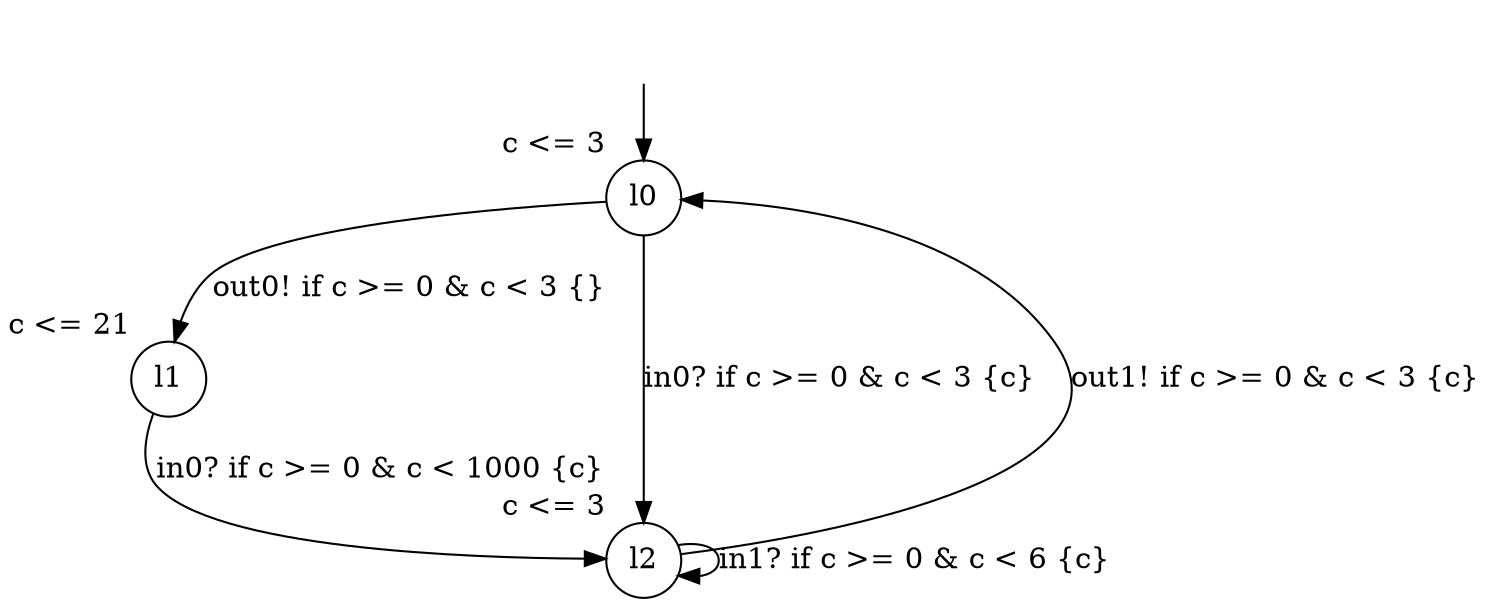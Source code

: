 digraph g {
__start0 [label="" shape="none"];
l0 [shape="circle" margin=0 label="l0", xlabel="c <= 3"];
l1 [shape="circle" margin=0 label="l1", xlabel="c <= 21"];
l2 [shape="circle" margin=0 label="l2", xlabel="c <= 3"];
l0 -> l2 [label="in0? if c >= 0 & c < 3 {c} "];
l0 -> l1 [label="out0! if c >= 0 & c < 3 {} "];
l1 -> l2 [label="in0? if c >= 0 & c < 1000 {c} "];
l2 -> l2 [label="in1? if c >= 0 & c < 6 {c} "];
l2 -> l0 [label="out1! if c >= 0 & c < 3 {c} "];
__start0 -> l0;
}
